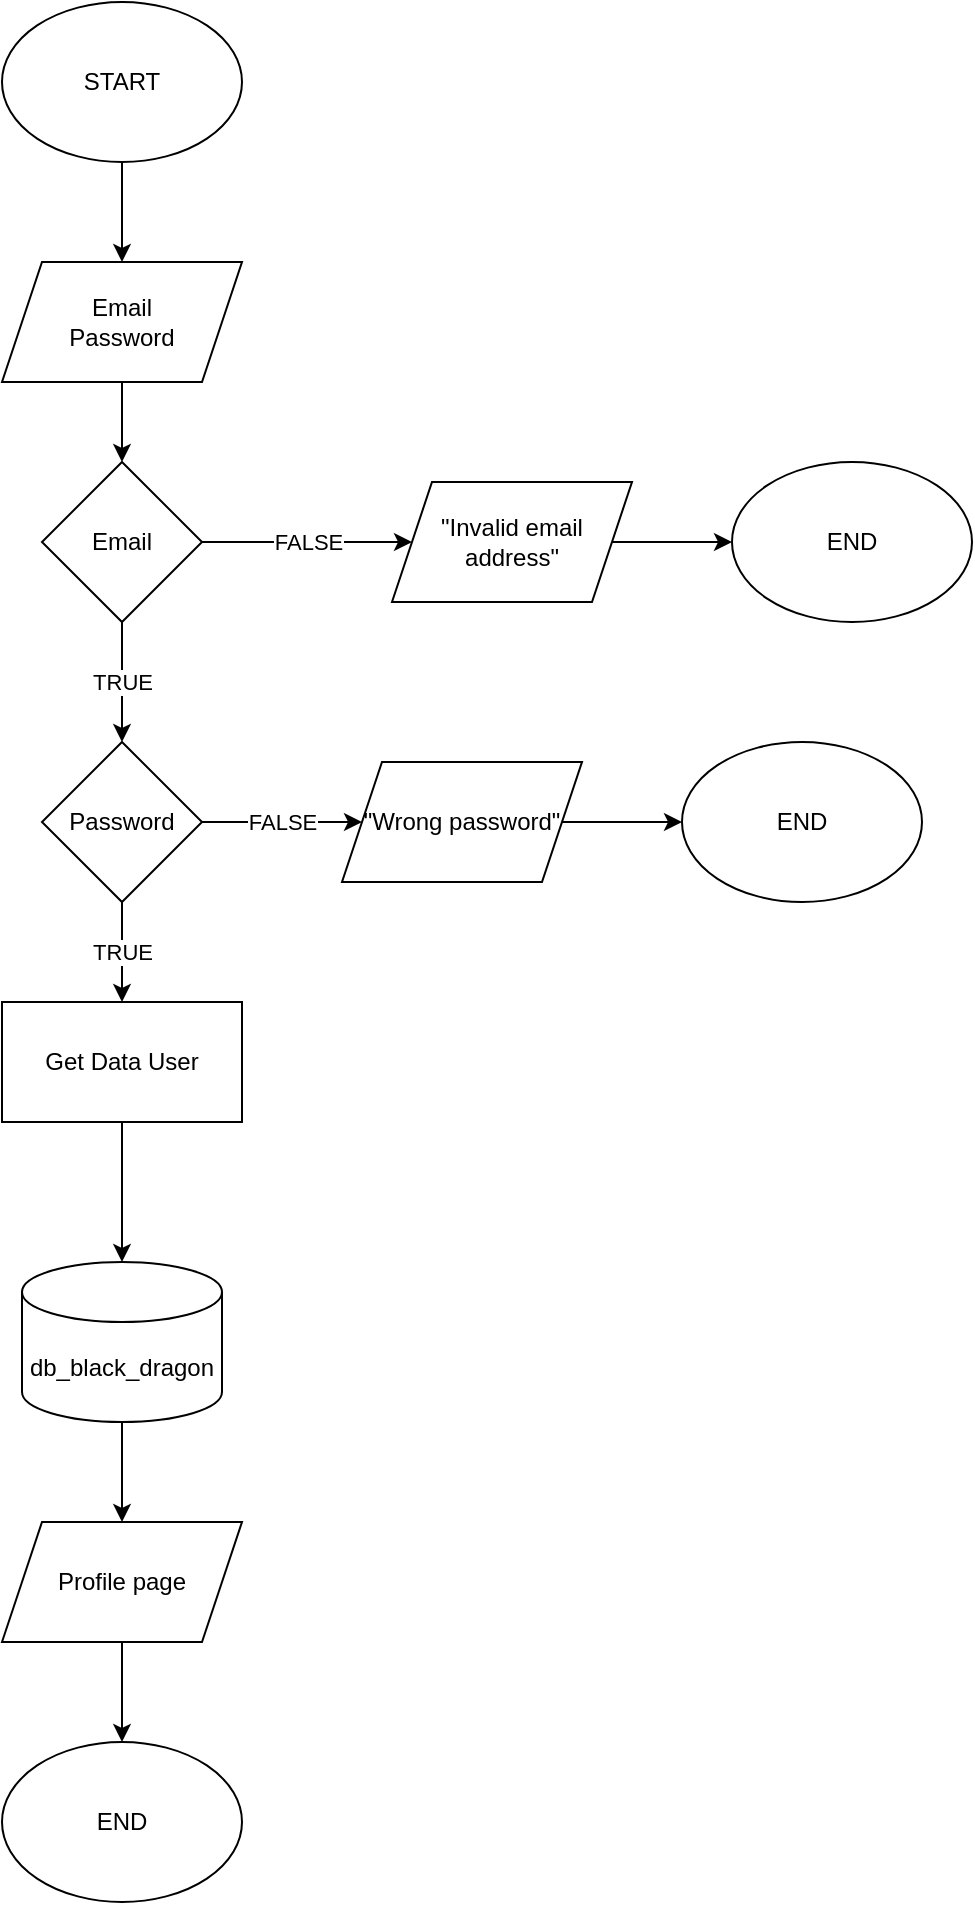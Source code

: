 <mxfile version="16.5.1" type="device"><diagram id="Uv2QnNvzYjnV86B6_FO-" name="Login"><mxGraphModel dx="1043" dy="772" grid="1" gridSize="10" guides="1" tooltips="1" connect="1" arrows="1" fold="1" page="1" pageScale="1" pageWidth="850" pageHeight="1100" math="0" shadow="0"><root><mxCell id="0"/><mxCell id="1" parent="0"/><mxCell id="F02H7XdjMVPEbonjCQwu-4" value="" style="edgeStyle=orthogonalEdgeStyle;rounded=0;orthogonalLoop=1;jettySize=auto;html=1;" edge="1" parent="1" source="F02H7XdjMVPEbonjCQwu-1" target="F02H7XdjMVPEbonjCQwu-3"><mxGeometry relative="1" as="geometry"/></mxCell><mxCell id="F02H7XdjMVPEbonjCQwu-1" value="START" style="ellipse;whiteSpace=wrap;html=1;" vertex="1" parent="1"><mxGeometry x="160" y="75" width="120" height="80" as="geometry"/></mxCell><mxCell id="F02H7XdjMVPEbonjCQwu-9" value="" style="edgeStyle=orthogonalEdgeStyle;rounded=0;orthogonalLoop=1;jettySize=auto;html=1;" edge="1" parent="1" source="F02H7XdjMVPEbonjCQwu-3" target="F02H7XdjMVPEbonjCQwu-6"><mxGeometry relative="1" as="geometry"/></mxCell><mxCell id="F02H7XdjMVPEbonjCQwu-3" value="Email&lt;br&gt;Password" style="shape=parallelogram;perimeter=parallelogramPerimeter;whiteSpace=wrap;html=1;fixedSize=1;" vertex="1" parent="1"><mxGeometry x="160" y="205" width="120" height="60" as="geometry"/></mxCell><mxCell id="F02H7XdjMVPEbonjCQwu-8" value="FALSE" style="edgeStyle=orthogonalEdgeStyle;rounded=0;orthogonalLoop=1;jettySize=auto;html=1;" edge="1" parent="1" source="F02H7XdjMVPEbonjCQwu-6" target="F02H7XdjMVPEbonjCQwu-7"><mxGeometry relative="1" as="geometry"/></mxCell><mxCell id="F02H7XdjMVPEbonjCQwu-13" value="TRUE" style="edgeStyle=orthogonalEdgeStyle;rounded=0;orthogonalLoop=1;jettySize=auto;html=1;" edge="1" parent="1" source="F02H7XdjMVPEbonjCQwu-6" target="F02H7XdjMVPEbonjCQwu-12"><mxGeometry relative="1" as="geometry"/></mxCell><mxCell id="F02H7XdjMVPEbonjCQwu-6" value="Email" style="rhombus;whiteSpace=wrap;html=1;" vertex="1" parent="1"><mxGeometry x="180" y="305" width="80" height="80" as="geometry"/></mxCell><mxCell id="F02H7XdjMVPEbonjCQwu-11" value="" style="edgeStyle=orthogonalEdgeStyle;rounded=0;orthogonalLoop=1;jettySize=auto;html=1;" edge="1" parent="1" source="F02H7XdjMVPEbonjCQwu-7" target="F02H7XdjMVPEbonjCQwu-10"><mxGeometry relative="1" as="geometry"/></mxCell><mxCell id="F02H7XdjMVPEbonjCQwu-7" value="&quot;Invalid email address&quot;" style="shape=parallelogram;perimeter=parallelogramPerimeter;whiteSpace=wrap;html=1;fixedSize=1;" vertex="1" parent="1"><mxGeometry x="355" y="315" width="120" height="60" as="geometry"/></mxCell><mxCell id="F02H7XdjMVPEbonjCQwu-10" value="END" style="ellipse;whiteSpace=wrap;html=1;" vertex="1" parent="1"><mxGeometry x="525" y="305" width="120" height="80" as="geometry"/></mxCell><mxCell id="F02H7XdjMVPEbonjCQwu-15" value="TRUE" style="edgeStyle=orthogonalEdgeStyle;rounded=0;orthogonalLoop=1;jettySize=auto;html=1;" edge="1" parent="1" source="F02H7XdjMVPEbonjCQwu-12" target="F02H7XdjMVPEbonjCQwu-14"><mxGeometry relative="1" as="geometry"/></mxCell><mxCell id="F02H7XdjMVPEbonjCQwu-19" value="FALSE" style="edgeStyle=orthogonalEdgeStyle;rounded=0;orthogonalLoop=1;jettySize=auto;html=1;" edge="1" parent="1" source="F02H7XdjMVPEbonjCQwu-12" target="F02H7XdjMVPEbonjCQwu-17"><mxGeometry relative="1" as="geometry"/></mxCell><mxCell id="F02H7XdjMVPEbonjCQwu-12" value="Password" style="rhombus;whiteSpace=wrap;html=1;" vertex="1" parent="1"><mxGeometry x="180" y="445" width="80" height="80" as="geometry"/></mxCell><mxCell id="F02H7XdjMVPEbonjCQwu-21" value="" style="edgeStyle=orthogonalEdgeStyle;rounded=0;orthogonalLoop=1;jettySize=auto;html=1;" edge="1" parent="1" source="F02H7XdjMVPEbonjCQwu-14" target="F02H7XdjMVPEbonjCQwu-20"><mxGeometry relative="1" as="geometry"/></mxCell><mxCell id="F02H7XdjMVPEbonjCQwu-14" value="Get Data User" style="rounded=0;whiteSpace=wrap;html=1;" vertex="1" parent="1"><mxGeometry x="160" y="575" width="120" height="60" as="geometry"/></mxCell><mxCell id="F02H7XdjMVPEbonjCQwu-16" value="" style="edgeStyle=orthogonalEdgeStyle;rounded=0;orthogonalLoop=1;jettySize=auto;html=1;" edge="1" parent="1" source="F02H7XdjMVPEbonjCQwu-17" target="F02H7XdjMVPEbonjCQwu-18"><mxGeometry relative="1" as="geometry"/></mxCell><mxCell id="F02H7XdjMVPEbonjCQwu-17" value="&quot;Wrong password&quot;" style="shape=parallelogram;perimeter=parallelogramPerimeter;whiteSpace=wrap;html=1;fixedSize=1;" vertex="1" parent="1"><mxGeometry x="330" y="455" width="120" height="60" as="geometry"/></mxCell><mxCell id="F02H7XdjMVPEbonjCQwu-18" value="END" style="ellipse;whiteSpace=wrap;html=1;" vertex="1" parent="1"><mxGeometry x="500" y="445" width="120" height="80" as="geometry"/></mxCell><mxCell id="F02H7XdjMVPEbonjCQwu-23" value="" style="edgeStyle=orthogonalEdgeStyle;rounded=0;orthogonalLoop=1;jettySize=auto;html=1;" edge="1" parent="1" source="F02H7XdjMVPEbonjCQwu-20" target="F02H7XdjMVPEbonjCQwu-22"><mxGeometry relative="1" as="geometry"/></mxCell><mxCell id="F02H7XdjMVPEbonjCQwu-20" value="db_black_dragon" style="shape=cylinder3;whiteSpace=wrap;html=1;boundedLbl=1;backgroundOutline=1;size=15;" vertex="1" parent="1"><mxGeometry x="170" y="705" width="100" height="80" as="geometry"/></mxCell><mxCell id="F02H7XdjMVPEbonjCQwu-25" value="" style="edgeStyle=orthogonalEdgeStyle;rounded=0;orthogonalLoop=1;jettySize=auto;html=1;" edge="1" parent="1" source="F02H7XdjMVPEbonjCQwu-22" target="F02H7XdjMVPEbonjCQwu-24"><mxGeometry relative="1" as="geometry"/></mxCell><mxCell id="F02H7XdjMVPEbonjCQwu-22" value="Profile page" style="shape=parallelogram;perimeter=parallelogramPerimeter;whiteSpace=wrap;html=1;fixedSize=1;" vertex="1" parent="1"><mxGeometry x="160" y="835" width="120" height="60" as="geometry"/></mxCell><mxCell id="F02H7XdjMVPEbonjCQwu-24" value="END" style="ellipse;whiteSpace=wrap;html=1;" vertex="1" parent="1"><mxGeometry x="160" y="945" width="120" height="80" as="geometry"/></mxCell></root></mxGraphModel></diagram></mxfile>